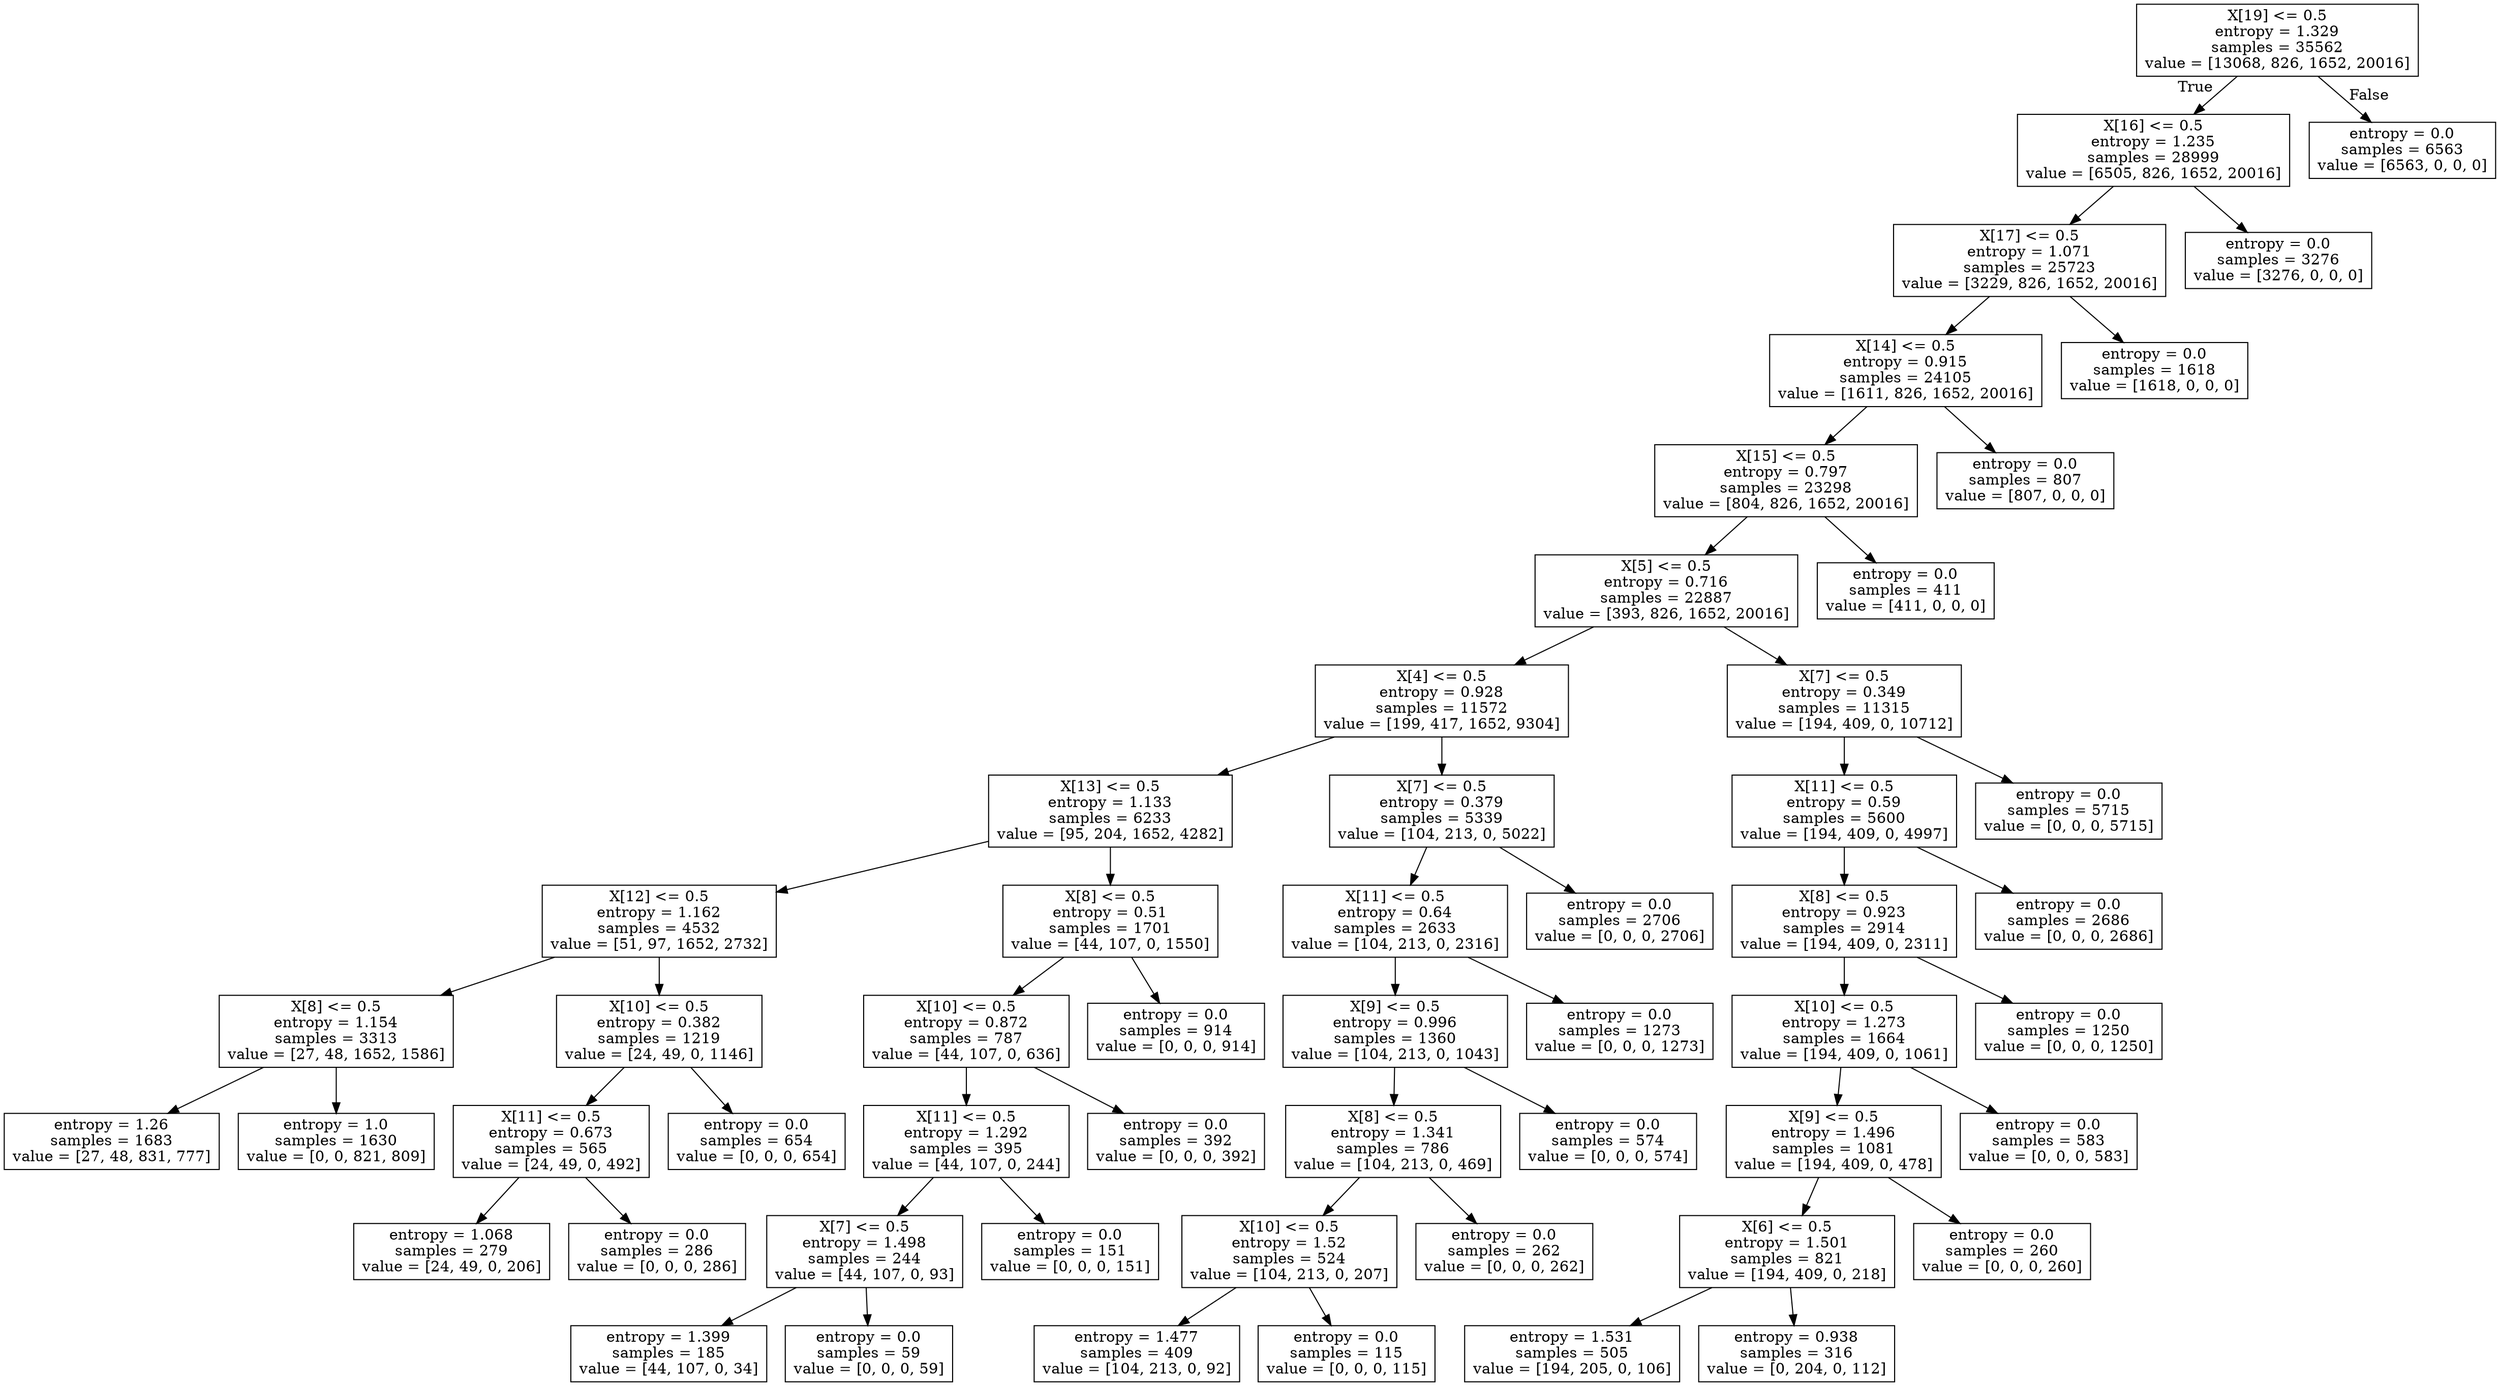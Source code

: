 digraph Tree {
node [shape=box] ;
0 [label="X[19] <= 0.5\nentropy = 1.329\nsamples = 35562\nvalue = [13068, 826, 1652, 20016]"] ;
1 [label="X[16] <= 0.5\nentropy = 1.235\nsamples = 28999\nvalue = [6505, 826, 1652, 20016]"] ;
0 -> 1 [labeldistance=2.5, labelangle=45, headlabel="True"] ;
3 [label="X[17] <= 0.5\nentropy = 1.071\nsamples = 25723\nvalue = [3229, 826, 1652, 20016]"] ;
1 -> 3 ;
5 [label="X[14] <= 0.5\nentropy = 0.915\nsamples = 24105\nvalue = [1611, 826, 1652, 20016]"] ;
3 -> 5 ;
7 [label="X[15] <= 0.5\nentropy = 0.797\nsamples = 23298\nvalue = [804, 826, 1652, 20016]"] ;
5 -> 7 ;
9 [label="X[5] <= 0.5\nentropy = 0.716\nsamples = 22887\nvalue = [393, 826, 1652, 20016]"] ;
7 -> 9 ;
11 [label="X[4] <= 0.5\nentropy = 0.928\nsamples = 11572\nvalue = [199, 417, 1652, 9304]"] ;
9 -> 11 ;
13 [label="X[13] <= 0.5\nentropy = 1.133\nsamples = 6233\nvalue = [95, 204, 1652, 4282]"] ;
11 -> 13 ;
15 [label="X[12] <= 0.5\nentropy = 1.162\nsamples = 4532\nvalue = [51, 97, 1652, 2732]"] ;
13 -> 15 ;
17 [label="X[8] <= 0.5\nentropy = 1.154\nsamples = 3313\nvalue = [27, 48, 1652, 1586]"] ;
15 -> 17 ;
53 [label="entropy = 1.26\nsamples = 1683\nvalue = [27, 48, 831, 777]"] ;
17 -> 53 ;
54 [label="entropy = 1.0\nsamples = 1630\nvalue = [0, 0, 821, 809]"] ;
17 -> 54 ;
18 [label="X[10] <= 0.5\nentropy = 0.382\nsamples = 1219\nvalue = [24, 49, 0, 1146]"] ;
15 -> 18 ;
49 [label="X[11] <= 0.5\nentropy = 0.673\nsamples = 565\nvalue = [24, 49, 0, 492]"] ;
18 -> 49 ;
51 [label="entropy = 1.068\nsamples = 279\nvalue = [24, 49, 0, 206]"] ;
49 -> 51 ;
52 [label="entropy = 0.0\nsamples = 286\nvalue = [0, 0, 0, 286]"] ;
49 -> 52 ;
50 [label="entropy = 0.0\nsamples = 654\nvalue = [0, 0, 0, 654]"] ;
18 -> 50 ;
16 [label="X[8] <= 0.5\nentropy = 0.51\nsamples = 1701\nvalue = [44, 107, 0, 1550]"] ;
13 -> 16 ;
39 [label="X[10] <= 0.5\nentropy = 0.872\nsamples = 787\nvalue = [44, 107, 0, 636]"] ;
16 -> 39 ;
41 [label="X[11] <= 0.5\nentropy = 1.292\nsamples = 395\nvalue = [44, 107, 0, 244]"] ;
39 -> 41 ;
45 [label="X[7] <= 0.5\nentropy = 1.498\nsamples = 244\nvalue = [44, 107, 0, 93]"] ;
41 -> 45 ;
47 [label="entropy = 1.399\nsamples = 185\nvalue = [44, 107, 0, 34]"] ;
45 -> 47 ;
48 [label="entropy = 0.0\nsamples = 59\nvalue = [0, 0, 0, 59]"] ;
45 -> 48 ;
46 [label="entropy = 0.0\nsamples = 151\nvalue = [0, 0, 0, 151]"] ;
41 -> 46 ;
42 [label="entropy = 0.0\nsamples = 392\nvalue = [0, 0, 0, 392]"] ;
39 -> 42 ;
40 [label="entropy = 0.0\nsamples = 914\nvalue = [0, 0, 0, 914]"] ;
16 -> 40 ;
14 [label="X[7] <= 0.5\nentropy = 0.379\nsamples = 5339\nvalue = [104, 213, 0, 5022]"] ;
11 -> 14 ;
29 [label="X[11] <= 0.5\nentropy = 0.64\nsamples = 2633\nvalue = [104, 213, 0, 2316]"] ;
14 -> 29 ;
31 [label="X[9] <= 0.5\nentropy = 0.996\nsamples = 1360\nvalue = [104, 213, 0, 1043]"] ;
29 -> 31 ;
33 [label="X[8] <= 0.5\nentropy = 1.341\nsamples = 786\nvalue = [104, 213, 0, 469]"] ;
31 -> 33 ;
35 [label="X[10] <= 0.5\nentropy = 1.52\nsamples = 524\nvalue = [104, 213, 0, 207]"] ;
33 -> 35 ;
37 [label="entropy = 1.477\nsamples = 409\nvalue = [104, 213, 0, 92]"] ;
35 -> 37 ;
38 [label="entropy = 0.0\nsamples = 115\nvalue = [0, 0, 0, 115]"] ;
35 -> 38 ;
36 [label="entropy = 0.0\nsamples = 262\nvalue = [0, 0, 0, 262]"] ;
33 -> 36 ;
34 [label="entropy = 0.0\nsamples = 574\nvalue = [0, 0, 0, 574]"] ;
31 -> 34 ;
32 [label="entropy = 0.0\nsamples = 1273\nvalue = [0, 0, 0, 1273]"] ;
29 -> 32 ;
30 [label="entropy = 0.0\nsamples = 2706\nvalue = [0, 0, 0, 2706]"] ;
14 -> 30 ;
12 [label="X[7] <= 0.5\nentropy = 0.349\nsamples = 11315\nvalue = [194, 409, 0, 10712]"] ;
9 -> 12 ;
19 [label="X[11] <= 0.5\nentropy = 0.59\nsamples = 5600\nvalue = [194, 409, 0, 4997]"] ;
12 -> 19 ;
21 [label="X[8] <= 0.5\nentropy = 0.923\nsamples = 2914\nvalue = [194, 409, 0, 2311]"] ;
19 -> 21 ;
23 [label="X[10] <= 0.5\nentropy = 1.273\nsamples = 1664\nvalue = [194, 409, 0, 1061]"] ;
21 -> 23 ;
25 [label="X[9] <= 0.5\nentropy = 1.496\nsamples = 1081\nvalue = [194, 409, 0, 478]"] ;
23 -> 25 ;
27 [label="X[6] <= 0.5\nentropy = 1.501\nsamples = 821\nvalue = [194, 409, 0, 218]"] ;
25 -> 27 ;
43 [label="entropy = 1.531\nsamples = 505\nvalue = [194, 205, 0, 106]"] ;
27 -> 43 ;
44 [label="entropy = 0.938\nsamples = 316\nvalue = [0, 204, 0, 112]"] ;
27 -> 44 ;
28 [label="entropy = 0.0\nsamples = 260\nvalue = [0, 0, 0, 260]"] ;
25 -> 28 ;
26 [label="entropy = 0.0\nsamples = 583\nvalue = [0, 0, 0, 583]"] ;
23 -> 26 ;
24 [label="entropy = 0.0\nsamples = 1250\nvalue = [0, 0, 0, 1250]"] ;
21 -> 24 ;
22 [label="entropy = 0.0\nsamples = 2686\nvalue = [0, 0, 0, 2686]"] ;
19 -> 22 ;
20 [label="entropy = 0.0\nsamples = 5715\nvalue = [0, 0, 0, 5715]"] ;
12 -> 20 ;
10 [label="entropy = 0.0\nsamples = 411\nvalue = [411, 0, 0, 0]"] ;
7 -> 10 ;
8 [label="entropy = 0.0\nsamples = 807\nvalue = [807, 0, 0, 0]"] ;
5 -> 8 ;
6 [label="entropy = 0.0\nsamples = 1618\nvalue = [1618, 0, 0, 0]"] ;
3 -> 6 ;
4 [label="entropy = 0.0\nsamples = 3276\nvalue = [3276, 0, 0, 0]"] ;
1 -> 4 ;
2 [label="entropy = 0.0\nsamples = 6563\nvalue = [6563, 0, 0, 0]"] ;
0 -> 2 [labeldistance=2.5, labelangle=-45, headlabel="False"] ;
}